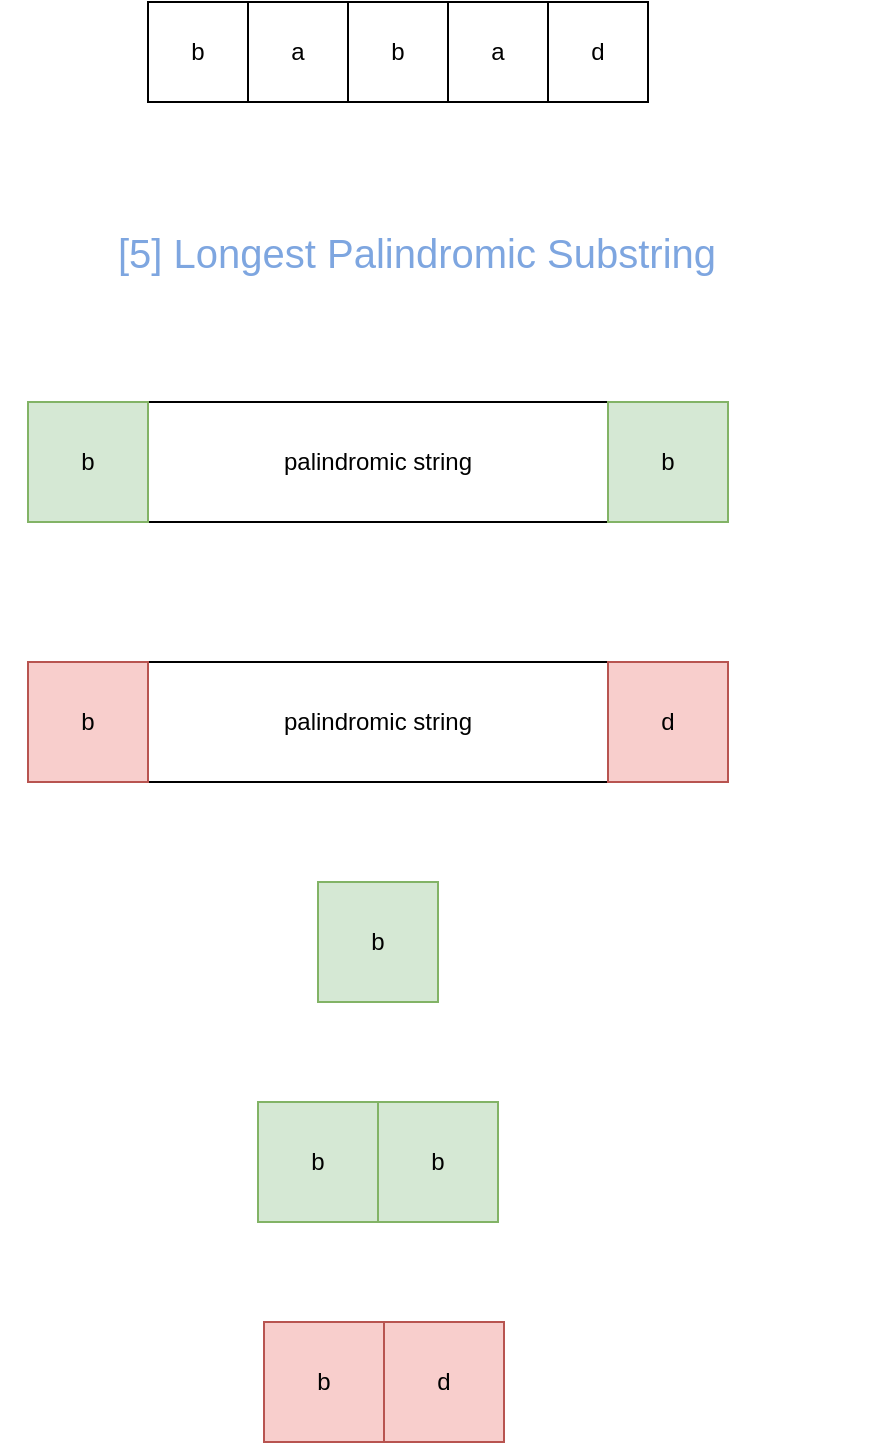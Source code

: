 <mxfile version="10.7.4" type="device"><diagram id="b4K2J2u3Fau-mtGLlD6n" name="第 1 页"><mxGraphModel dx="621" dy="893" grid="1" gridSize="10" guides="1" tooltips="1" connect="1" arrows="1" fold="1" page="1" pageScale="1" pageWidth="827" pageHeight="1169" math="0" shadow="0"><root><mxCell id="0"/><mxCell id="1" parent="0"/><mxCell id="o39LnQdIhv2sGMeVHl56-1" value="b" style="rounded=0;whiteSpace=wrap;html=1;" vertex="1" parent="1"><mxGeometry x="200" y="120" width="50" height="50" as="geometry"/></mxCell><mxCell id="o39LnQdIhv2sGMeVHl56-2" value="a" style="rounded=0;whiteSpace=wrap;html=1;" vertex="1" parent="1"><mxGeometry x="250" y="120" width="50" height="50" as="geometry"/></mxCell><mxCell id="o39LnQdIhv2sGMeVHl56-3" value="b" style="rounded=0;whiteSpace=wrap;html=1;" vertex="1" parent="1"><mxGeometry x="300" y="120" width="50" height="50" as="geometry"/></mxCell><mxCell id="o39LnQdIhv2sGMeVHl56-4" value="a" style="rounded=0;whiteSpace=wrap;html=1;" vertex="1" parent="1"><mxGeometry x="350" y="120" width="50" height="50" as="geometry"/></mxCell><mxCell id="o39LnQdIhv2sGMeVHl56-5" value="d" style="rounded=0;whiteSpace=wrap;html=1;" vertex="1" parent="1"><mxGeometry x="400" y="120" width="50" height="50" as="geometry"/></mxCell><mxCell id="o39LnQdIhv2sGMeVHl56-6" value="palindromic string" style="rounded=0;whiteSpace=wrap;html=1;" vertex="1" parent="1"><mxGeometry x="200" y="320" width="230" height="60" as="geometry"/></mxCell><mxCell id="o39LnQdIhv2sGMeVHl56-7" value="b" style="rounded=0;whiteSpace=wrap;html=1;fillColor=#d5e8d4;strokeColor=#82b366;" vertex="1" parent="1"><mxGeometry x="140" y="320" width="60" height="60" as="geometry"/></mxCell><mxCell id="o39LnQdIhv2sGMeVHl56-8" value="b" style="rounded=0;whiteSpace=wrap;html=1;fillColor=#d5e8d4;strokeColor=#82b366;" vertex="1" parent="1"><mxGeometry x="430" y="320" width="60" height="60" as="geometry"/></mxCell><mxCell id="o39LnQdIhv2sGMeVHl56-9" value="palindromic string" style="rounded=0;whiteSpace=wrap;html=1;" vertex="1" parent="1"><mxGeometry x="200" y="450" width="230" height="60" as="geometry"/></mxCell><mxCell id="o39LnQdIhv2sGMeVHl56-10" value="b" style="rounded=0;whiteSpace=wrap;html=1;fillColor=#f8cecc;strokeColor=#b85450;" vertex="1" parent="1"><mxGeometry x="140" y="450" width="60" height="60" as="geometry"/></mxCell><mxCell id="o39LnQdIhv2sGMeVHl56-11" value="d" style="rounded=0;whiteSpace=wrap;html=1;fillColor=#f8cecc;strokeColor=#b85450;" vertex="1" parent="1"><mxGeometry x="430" y="450" width="60" height="60" as="geometry"/></mxCell><mxCell id="o39LnQdIhv2sGMeVHl56-12" value="" style="shape=image;html=1;verticalAlign=top;verticalLabelPosition=bottom;labelBackgroundColor=#ffffff;imageAspect=0;aspect=fixed;image=https://cdn3.iconfinder.com/data/icons/flat-actions-icons-9/512/Tick_Mark-128.png" vertex="1" parent="1"><mxGeometry x="515" y="325" width="50" height="50" as="geometry"/></mxCell><mxCell id="o39LnQdIhv2sGMeVHl56-13" value="b" style="rounded=0;whiteSpace=wrap;html=1;fillColor=#d5e8d4;strokeColor=#82b366;" vertex="1" parent="1"><mxGeometry x="285" y="560" width="60" height="60" as="geometry"/></mxCell><mxCell id="o39LnQdIhv2sGMeVHl56-14" value="" style="shape=image;html=1;verticalAlign=top;verticalLabelPosition=bottom;labelBackgroundColor=#ffffff;imageAspect=0;aspect=fixed;image=https://cdn3.iconfinder.com/data/icons/flat-actions-icons-9/512/Tick_Mark-128.png" vertex="1" parent="1"><mxGeometry x="515" y="560" width="50" height="50" as="geometry"/></mxCell><mxCell id="o39LnQdIhv2sGMeVHl56-15" value="b" style="rounded=0;whiteSpace=wrap;html=1;fillColor=#d5e8d4;strokeColor=#82b366;" vertex="1" parent="1"><mxGeometry x="255" y="670" width="60" height="60" as="geometry"/></mxCell><mxCell id="o39LnQdIhv2sGMeVHl56-16" value="" style="shape=image;html=1;verticalAlign=top;verticalLabelPosition=bottom;labelBackgroundColor=#ffffff;imageAspect=0;aspect=fixed;image=https://cdn3.iconfinder.com/data/icons/flat-actions-icons-9/512/Tick_Mark-128.png" vertex="1" parent="1"><mxGeometry x="515" y="670" width="50" height="50" as="geometry"/></mxCell><mxCell id="o39LnQdIhv2sGMeVHl56-17" value="b" style="rounded=0;whiteSpace=wrap;html=1;fillColor=#d5e8d4;strokeColor=#82b366;" vertex="1" parent="1"><mxGeometry x="315" y="670" width="60" height="60" as="geometry"/></mxCell><mxCell id="o39LnQdIhv2sGMeVHl56-18" value="b" style="rounded=0;whiteSpace=wrap;html=1;fillColor=#f8cecc;strokeColor=#b85450;" vertex="1" parent="1"><mxGeometry x="258" y="780" width="60" height="60" as="geometry"/></mxCell><mxCell id="o39LnQdIhv2sGMeVHl56-20" value="d" style="rounded=0;whiteSpace=wrap;html=1;fillColor=#f8cecc;strokeColor=#b85450;" vertex="1" parent="1"><mxGeometry x="318" y="780" width="60" height="60" as="geometry"/></mxCell><mxCell id="o39LnQdIhv2sGMeVHl56-21" value="" style="shape=image;html=1;verticalAlign=top;verticalLabelPosition=bottom;labelBackgroundColor=#ffffff;imageAspect=0;aspect=fixed;image=https://cdn3.iconfinder.com/data/icons/freeapplication/png/24x24/Delete.png" vertex="1" parent="1"><mxGeometry x="518" y="455" width="50" height="50" as="geometry"/></mxCell><mxCell id="o39LnQdIhv2sGMeVHl56-22" value="" style="shape=image;html=1;verticalAlign=top;verticalLabelPosition=bottom;labelBackgroundColor=#ffffff;imageAspect=0;aspect=fixed;image=https://cdn3.iconfinder.com/data/icons/freeapplication/png/24x24/Delete.png" vertex="1" parent="1"><mxGeometry x="510" y="780" width="50" height="50" as="geometry"/></mxCell><mxCell id="o39LnQdIhv2sGMeVHl56-23" value="&lt;div style=&quot;font-size: 20px;&quot;&gt;&lt;span style=&quot;font-size: 20px;&quot;&gt;[5] Longest Palindromic Substring&lt;/span&gt;&lt;/div&gt;" style="text;html=1;strokeColor=none;fillColor=none;align=center;verticalAlign=middle;whiteSpace=wrap;rounded=0;fontSize=20;fontColor=#7EA6E0;" vertex="1" parent="1"><mxGeometry x="126" y="240" width="417" height="10" as="geometry"/></mxCell></root></mxGraphModel></diagram></mxfile>